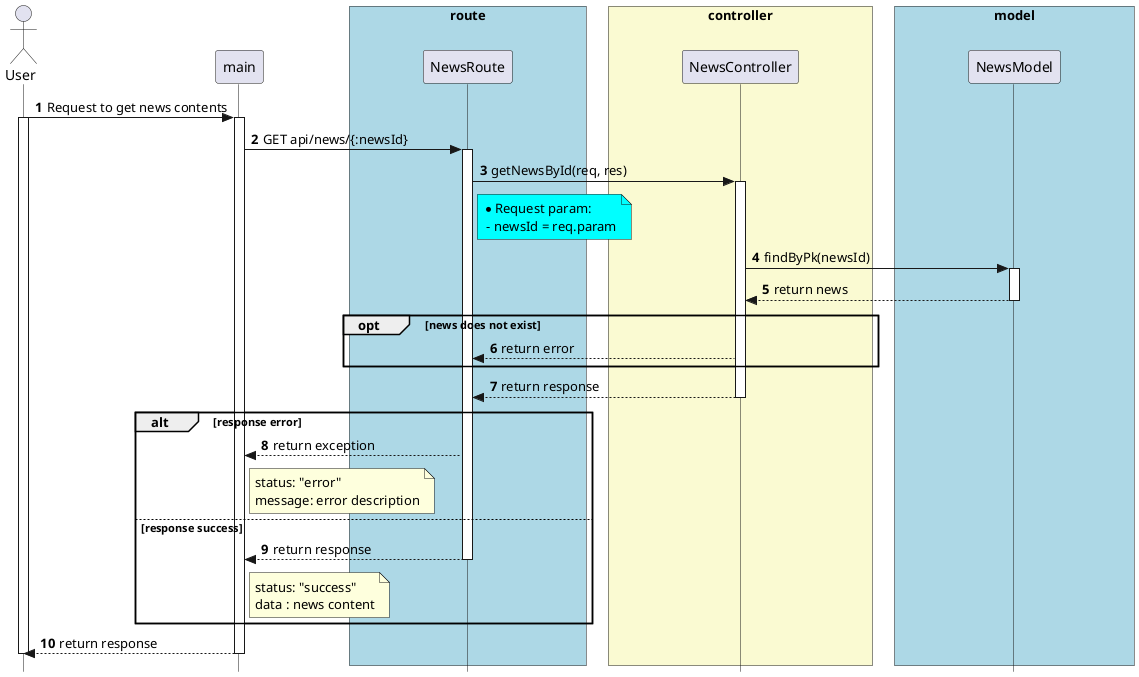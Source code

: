 '

@startuml


skinparam style strictuml

skinparam lifelineStrategy solid

skinparam ParticipantPadding 70

skinparam BoxPadding 10

autonumber

actor User as User


participant main as main


box "route" #lightBlue

participant NewsRoute as NewsRoute

end box


box "controller" #LightGoldenRodYellow
participant NewsController as NewsController

end box


box "model" #lightBlue
participant NewsModel as NewsModel

end box


User -> main: Request to get news contents
activate User
activate main

main -> NewsRoute: GET api/news/{:newsId}
activate NewsRoute


NewsRoute -> NewsController: getNewsById(req, res)
activate NewsController

note right of NewsRoute #Aqua
  * Request param:
   - newsId = req.param
end note

NewsController -> NewsModel: findByPk(newsId)

activate NewsModel

NewsModel --> NewsController: return news

deactivate NewsModel

opt news does not exist
NewsController --> NewsRoute: return error

end


NewsController --> NewsRoute: return response

deactivate NewsController

alt response error
  NewsRoute --> main: return exception
  note right of main
    status: "error"
    message: error description
  end note
else response success
  NewsRoute --> main: return response
  deactivate NewsRoute

  note right of main
    status: "success"
    data : news content
  end note
end
main --> User: return response
deactivate main
deactivate User

@enduml

